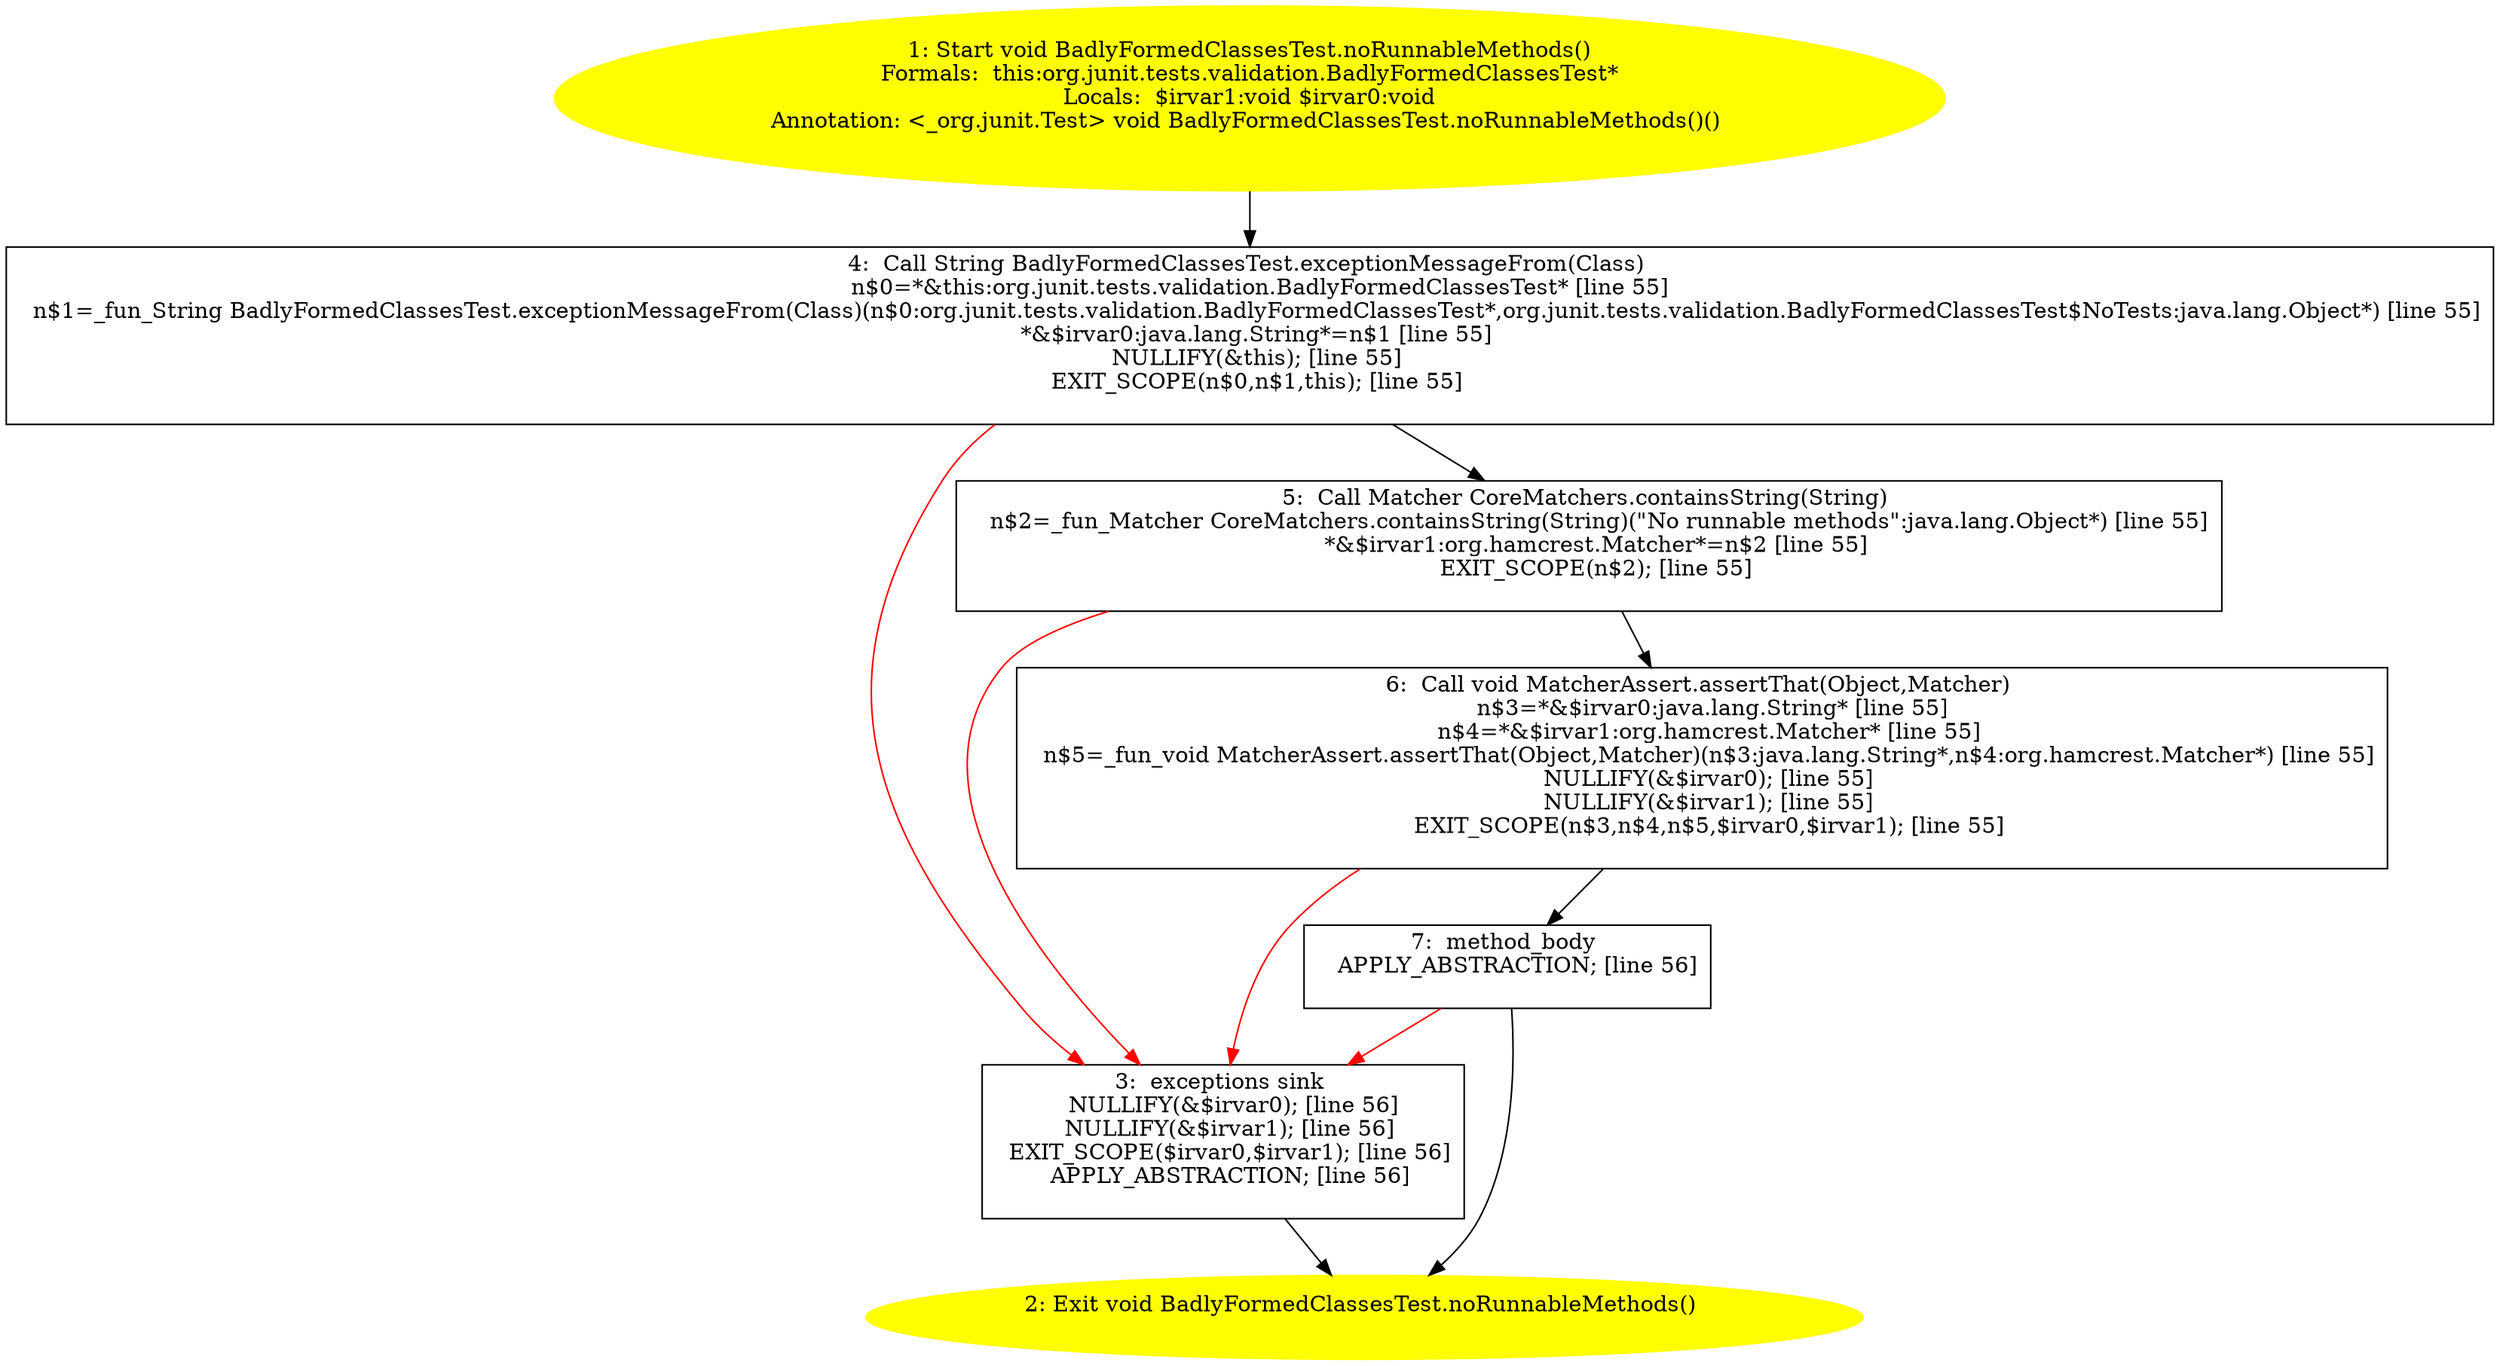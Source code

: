 /* @generated */
digraph cfg {
"org.junit.tests.validation.BadlyFormedClassesTest.noRunnableMethods():void.0b49e589a8e036f8aad43c181a766f32_1" [label="1: Start void BadlyFormedClassesTest.noRunnableMethods()\nFormals:  this:org.junit.tests.validation.BadlyFormedClassesTest*\nLocals:  $irvar1:void $irvar0:void\nAnnotation: <_org.junit.Test> void BadlyFormedClassesTest.noRunnableMethods()() \n  " color=yellow style=filled]
	

	 "org.junit.tests.validation.BadlyFormedClassesTest.noRunnableMethods():void.0b49e589a8e036f8aad43c181a766f32_1" -> "org.junit.tests.validation.BadlyFormedClassesTest.noRunnableMethods():void.0b49e589a8e036f8aad43c181a766f32_4" ;
"org.junit.tests.validation.BadlyFormedClassesTest.noRunnableMethods():void.0b49e589a8e036f8aad43c181a766f32_2" [label="2: Exit void BadlyFormedClassesTest.noRunnableMethods() \n  " color=yellow style=filled]
	

"org.junit.tests.validation.BadlyFormedClassesTest.noRunnableMethods():void.0b49e589a8e036f8aad43c181a766f32_3" [label="3:  exceptions sink \n   NULLIFY(&$irvar0); [line 56]\n  NULLIFY(&$irvar1); [line 56]\n  EXIT_SCOPE($irvar0,$irvar1); [line 56]\n  APPLY_ABSTRACTION; [line 56]\n " shape="box"]
	

	 "org.junit.tests.validation.BadlyFormedClassesTest.noRunnableMethods():void.0b49e589a8e036f8aad43c181a766f32_3" -> "org.junit.tests.validation.BadlyFormedClassesTest.noRunnableMethods():void.0b49e589a8e036f8aad43c181a766f32_2" ;
"org.junit.tests.validation.BadlyFormedClassesTest.noRunnableMethods():void.0b49e589a8e036f8aad43c181a766f32_4" [label="4:  Call String BadlyFormedClassesTest.exceptionMessageFrom(Class) \n   n$0=*&this:org.junit.tests.validation.BadlyFormedClassesTest* [line 55]\n  n$1=_fun_String BadlyFormedClassesTest.exceptionMessageFrom(Class)(n$0:org.junit.tests.validation.BadlyFormedClassesTest*,org.junit.tests.validation.BadlyFormedClassesTest$NoTests:java.lang.Object*) [line 55]\n  *&$irvar0:java.lang.String*=n$1 [line 55]\n  NULLIFY(&this); [line 55]\n  EXIT_SCOPE(n$0,n$1,this); [line 55]\n " shape="box"]
	

	 "org.junit.tests.validation.BadlyFormedClassesTest.noRunnableMethods():void.0b49e589a8e036f8aad43c181a766f32_4" -> "org.junit.tests.validation.BadlyFormedClassesTest.noRunnableMethods():void.0b49e589a8e036f8aad43c181a766f32_5" ;
	 "org.junit.tests.validation.BadlyFormedClassesTest.noRunnableMethods():void.0b49e589a8e036f8aad43c181a766f32_4" -> "org.junit.tests.validation.BadlyFormedClassesTest.noRunnableMethods():void.0b49e589a8e036f8aad43c181a766f32_3" [color="red" ];
"org.junit.tests.validation.BadlyFormedClassesTest.noRunnableMethods():void.0b49e589a8e036f8aad43c181a766f32_5" [label="5:  Call Matcher CoreMatchers.containsString(String) \n   n$2=_fun_Matcher CoreMatchers.containsString(String)(\"No runnable methods\":java.lang.Object*) [line 55]\n  *&$irvar1:org.hamcrest.Matcher*=n$2 [line 55]\n  EXIT_SCOPE(n$2); [line 55]\n " shape="box"]
	

	 "org.junit.tests.validation.BadlyFormedClassesTest.noRunnableMethods():void.0b49e589a8e036f8aad43c181a766f32_5" -> "org.junit.tests.validation.BadlyFormedClassesTest.noRunnableMethods():void.0b49e589a8e036f8aad43c181a766f32_6" ;
	 "org.junit.tests.validation.BadlyFormedClassesTest.noRunnableMethods():void.0b49e589a8e036f8aad43c181a766f32_5" -> "org.junit.tests.validation.BadlyFormedClassesTest.noRunnableMethods():void.0b49e589a8e036f8aad43c181a766f32_3" [color="red" ];
"org.junit.tests.validation.BadlyFormedClassesTest.noRunnableMethods():void.0b49e589a8e036f8aad43c181a766f32_6" [label="6:  Call void MatcherAssert.assertThat(Object,Matcher) \n   n$3=*&$irvar0:java.lang.String* [line 55]\n  n$4=*&$irvar1:org.hamcrest.Matcher* [line 55]\n  n$5=_fun_void MatcherAssert.assertThat(Object,Matcher)(n$3:java.lang.String*,n$4:org.hamcrest.Matcher*) [line 55]\n  NULLIFY(&$irvar0); [line 55]\n  NULLIFY(&$irvar1); [line 55]\n  EXIT_SCOPE(n$3,n$4,n$5,$irvar0,$irvar1); [line 55]\n " shape="box"]
	

	 "org.junit.tests.validation.BadlyFormedClassesTest.noRunnableMethods():void.0b49e589a8e036f8aad43c181a766f32_6" -> "org.junit.tests.validation.BadlyFormedClassesTest.noRunnableMethods():void.0b49e589a8e036f8aad43c181a766f32_7" ;
	 "org.junit.tests.validation.BadlyFormedClassesTest.noRunnableMethods():void.0b49e589a8e036f8aad43c181a766f32_6" -> "org.junit.tests.validation.BadlyFormedClassesTest.noRunnableMethods():void.0b49e589a8e036f8aad43c181a766f32_3" [color="red" ];
"org.junit.tests.validation.BadlyFormedClassesTest.noRunnableMethods():void.0b49e589a8e036f8aad43c181a766f32_7" [label="7:  method_body \n   APPLY_ABSTRACTION; [line 56]\n " shape="box"]
	

	 "org.junit.tests.validation.BadlyFormedClassesTest.noRunnableMethods():void.0b49e589a8e036f8aad43c181a766f32_7" -> "org.junit.tests.validation.BadlyFormedClassesTest.noRunnableMethods():void.0b49e589a8e036f8aad43c181a766f32_2" ;
	 "org.junit.tests.validation.BadlyFormedClassesTest.noRunnableMethods():void.0b49e589a8e036f8aad43c181a766f32_7" -> "org.junit.tests.validation.BadlyFormedClassesTest.noRunnableMethods():void.0b49e589a8e036f8aad43c181a766f32_3" [color="red" ];
}
